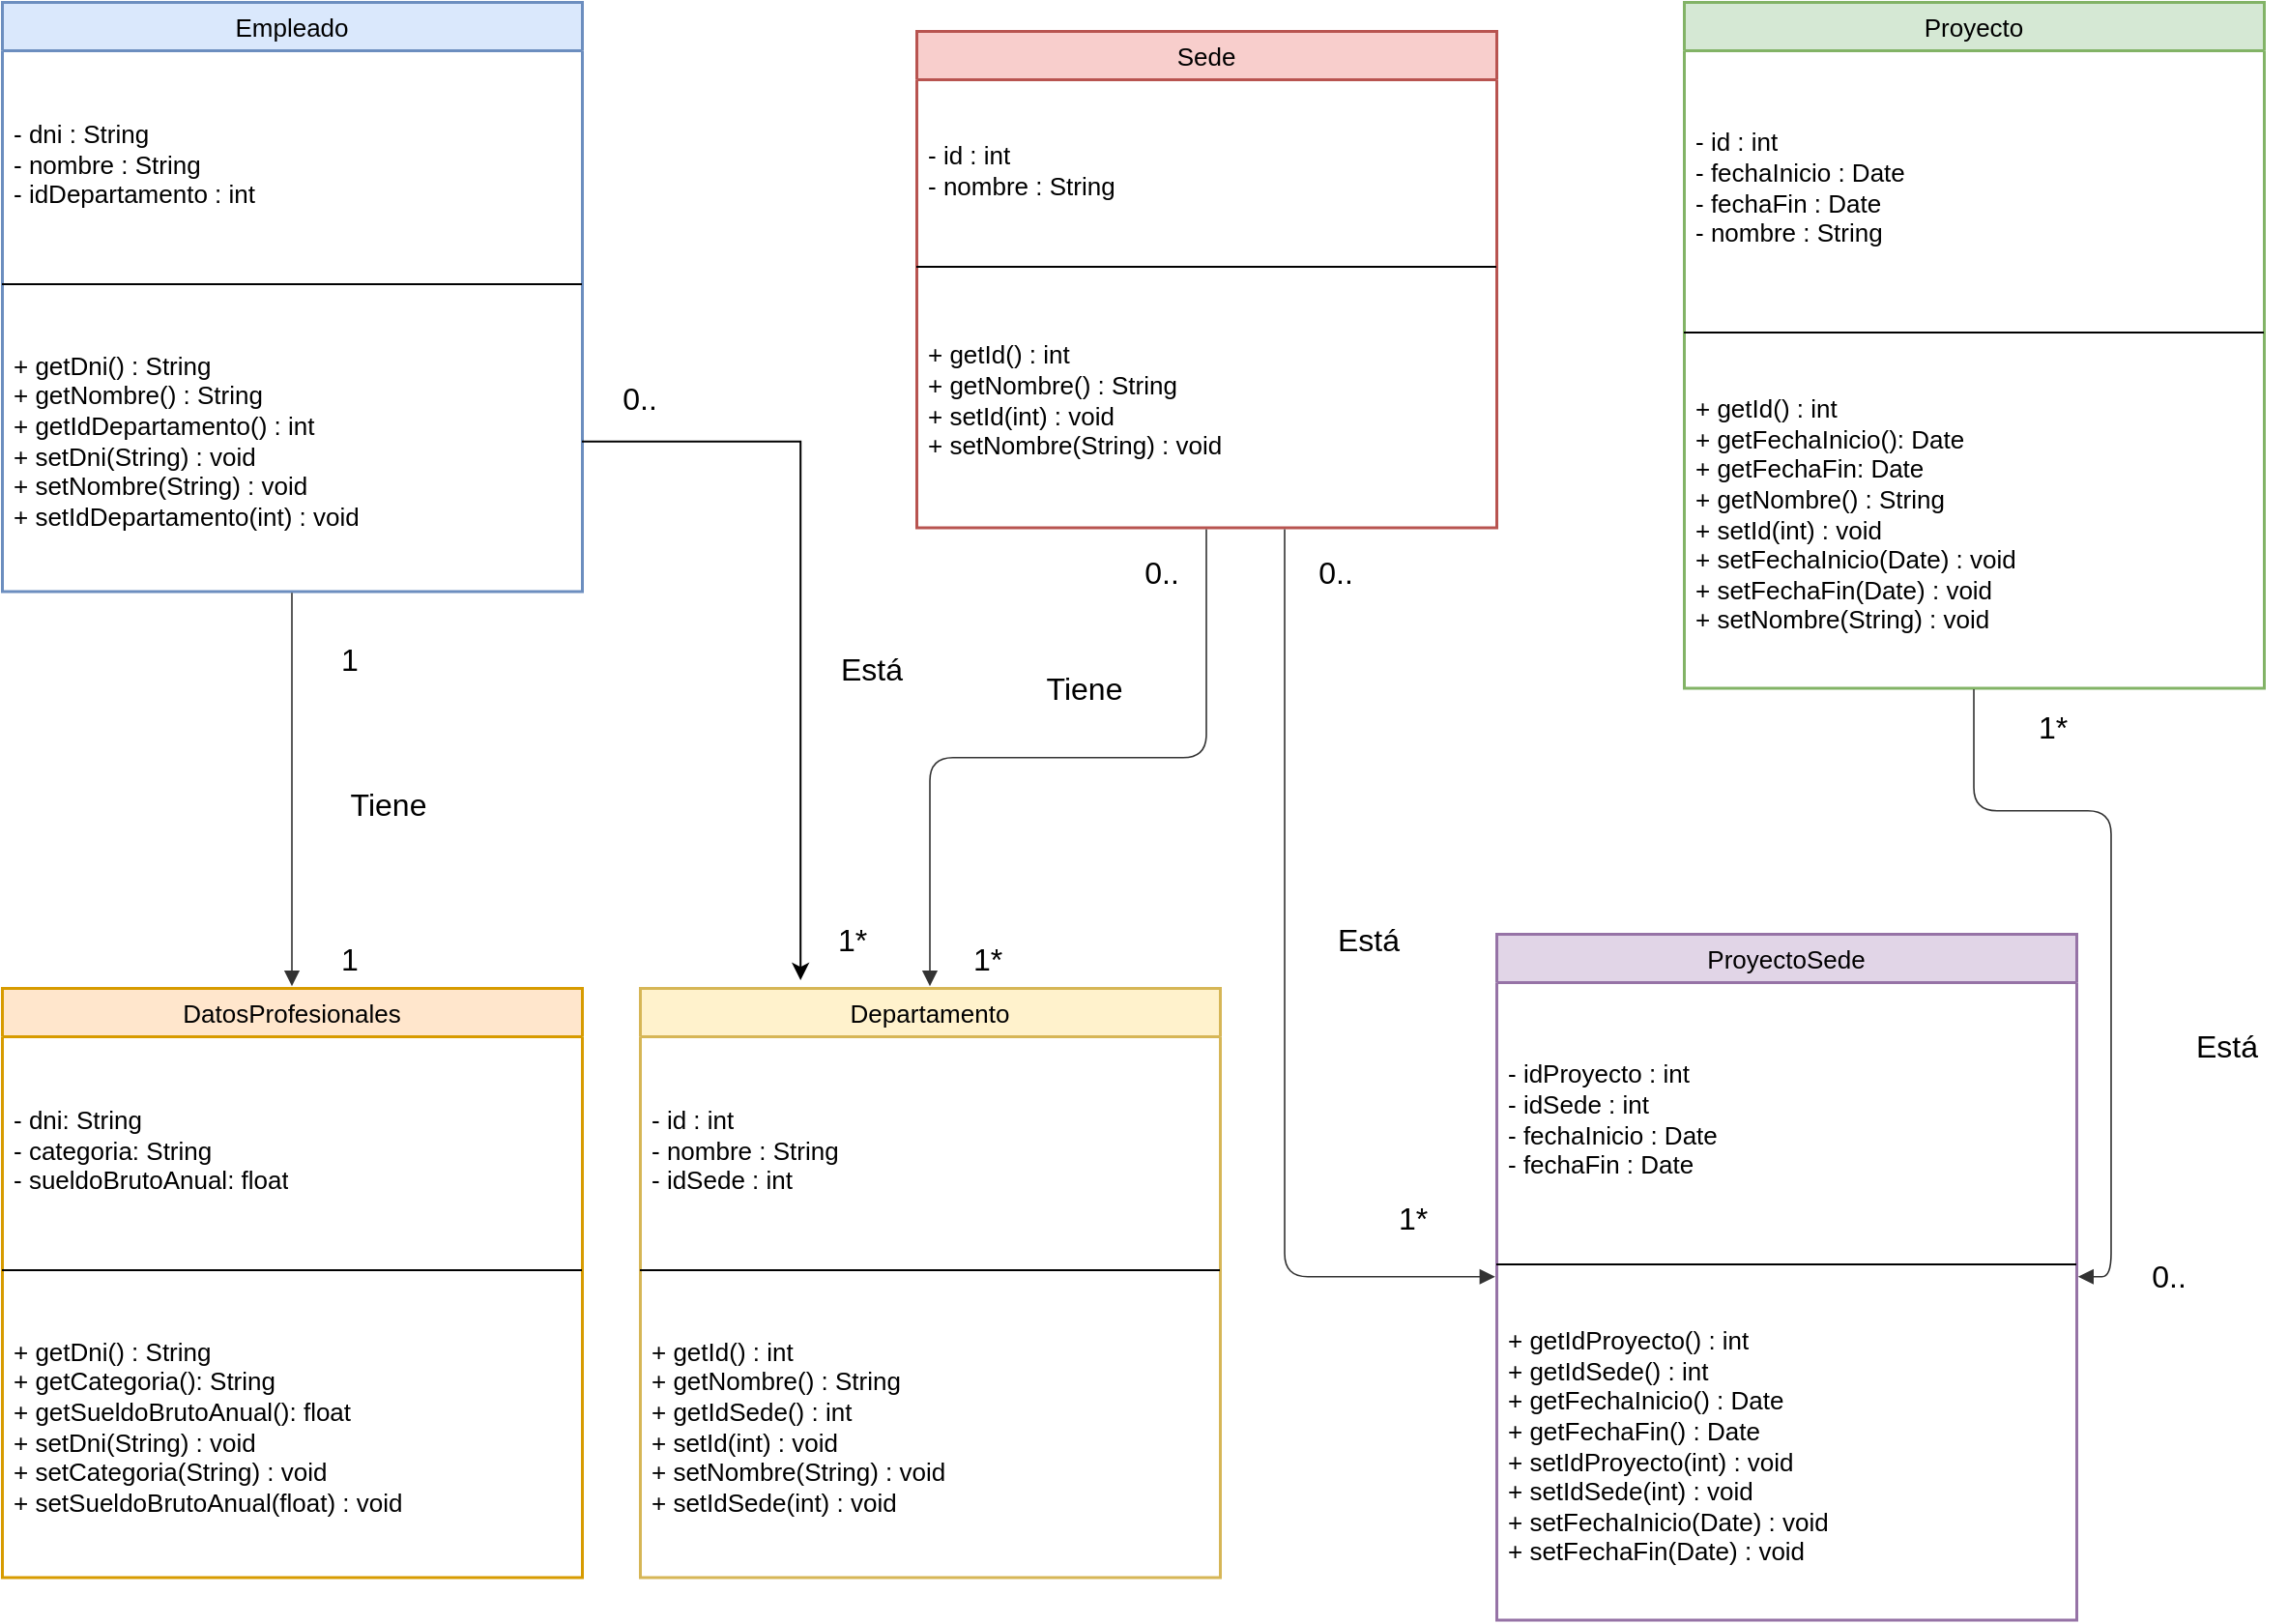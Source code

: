<mxfile version="26.0.6">
  <diagram id="C5RBs43oDa-KdzZeNtuy" name="Page-1">
    <mxGraphModel dx="1434" dy="772" grid="1" gridSize="10" guides="1" tooltips="1" connect="1" arrows="1" fold="1" page="1" pageScale="1" pageWidth="827" pageHeight="1169" math="0" shadow="0">
      <root>
        <mxCell id="WIyWlLk6GJQsqaUBKTNV-0" />
        <mxCell id="WIyWlLk6GJQsqaUBKTNV-1" parent="WIyWlLk6GJQsqaUBKTNV-0" />
        <mxCell id="FgegPoYQqCbtd4iQlpau-4" value="DatosProfesionales" style="html=1;overflow=block;blockSpacing=1;swimlane;childLayout=stackLayout;horizontal=1;horizontalStack=0;resizeParent=1;resizeParentMax=0;resizeLast=0;collapsible=0;fontStyle=0;marginBottom=0;swimlaneFillColor=#ffffff;startSize=25;whiteSpace=wrap;fontSize=13;align=center;spacing=0;strokeColor=#d79b00;strokeOpacity=100;fillOpacity=100;fillColor=#ffe6cc;strokeWidth=1.5;" parent="WIyWlLk6GJQsqaUBKTNV-1" vertex="1">
          <mxGeometry x="90" y="540" width="300" height="304.75" as="geometry" />
        </mxCell>
        <mxCell id="FgegPoYQqCbtd4iQlpau-5" value="- dni: String&#xa;- categoria: String&#xa;- sueldoBrutoAnual: float" style="part=1;html=1;resizeHeight=0;strokeColor=none;fillColor=none;align=left;verticalAlign=middle;spacingLeft=4;spacingRight=4;overflow=hidden;rotatable=0;points=[[0,0.5],[1,0.5]];portConstraint=eastwest;swimlaneFillColor=#ffffff;strokeOpacity=100;fillOpacity=100;whiteSpace=wrap;fontSize=13;" parent="FgegPoYQqCbtd4iQlpau-4" vertex="1">
          <mxGeometry y="25" width="300" height="117" as="geometry" />
        </mxCell>
        <mxCell id="FgegPoYQqCbtd4iQlpau-6" value="" style="line;strokeWidth=1;fillColor=none;align=left;verticalAlign=middle;spacingTop=-1;spacingLeft=3;spacingRight=3;rotatable=0;labelPosition=right;points=[];portConstraint=eastwest;" parent="FgegPoYQqCbtd4iQlpau-4" vertex="1">
          <mxGeometry y="142" width="300" height="8" as="geometry" />
        </mxCell>
        <mxCell id="FgegPoYQqCbtd4iQlpau-7" value="+ getDni() : String&#xa;+ getCategoria(): String&#xa;+ getSueldoBrutoAnual(): float&#xa;+ setDni(String) : void&#xa;+ setCategoria(String) : void&#xa;+ setSueldoBrutoAnual(float) : void" style="part=1;html=1;resizeHeight=0;strokeColor=none;fillColor=none;align=left;verticalAlign=middle;spacingLeft=4;spacingRight=4;overflow=hidden;rotatable=0;points=[[0,0.5],[1,0.5]];portConstraint=eastwest;swimlaneFillColor=#ffffff;strokeOpacity=100;fillOpacity=100;whiteSpace=wrap;fontSize=13;" parent="FgegPoYQqCbtd4iQlpau-4" vertex="1">
          <mxGeometry y="150" width="300" height="154.75" as="geometry" />
        </mxCell>
        <mxCell id="FgegPoYQqCbtd4iQlpau-8" value="Proyecto" style="html=1;overflow=block;blockSpacing=1;swimlane;childLayout=stackLayout;horizontal=1;horizontalStack=0;resizeParent=1;resizeParentMax=0;resizeLast=0;collapsible=0;fontStyle=0;marginBottom=0;swimlaneFillColor=#ffffff;startSize=25;whiteSpace=wrap;fontSize=13;align=center;spacing=0;strokeColor=#82b366;strokeOpacity=100;fillOpacity=100;fillColor=#d5e8d4;strokeWidth=1.5;" parent="WIyWlLk6GJQsqaUBKTNV-1" vertex="1">
          <mxGeometry x="960" y="30" width="300" height="354.75" as="geometry" />
        </mxCell>
        <mxCell id="FgegPoYQqCbtd4iQlpau-9" value="- id : int&#xa;- fechaInicio : Date&#xa;- fechaFin : Date&#xa;- nombre : String" style="part=1;html=1;resizeHeight=0;strokeColor=none;fillColor=none;align=left;verticalAlign=middle;spacingLeft=4;spacingRight=4;overflow=hidden;rotatable=0;points=[[0,0.5],[1,0.5]];portConstraint=eastwest;swimlaneFillColor=#ffffff;strokeOpacity=100;fillOpacity=100;whiteSpace=wrap;fontSize=13;" parent="FgegPoYQqCbtd4iQlpau-8" vertex="1">
          <mxGeometry y="25" width="300" height="142" as="geometry" />
        </mxCell>
        <mxCell id="FgegPoYQqCbtd4iQlpau-10" value="" style="line;strokeWidth=1;fillColor=none;align=left;verticalAlign=middle;spacingTop=-1;spacingLeft=3;spacingRight=3;rotatable=0;labelPosition=right;points=[];portConstraint=eastwest;" parent="FgegPoYQqCbtd4iQlpau-8" vertex="1">
          <mxGeometry y="167" width="300" height="8" as="geometry" />
        </mxCell>
        <mxCell id="FgegPoYQqCbtd4iQlpau-11" value="+ getId() : int&#xa;+ getFechaInicio(): Date&#xa;+ getFechaFin: Date&#xa;+ getNombre() : String&#xa;+ setId(int) : void&#xa;+ setFechaInicio(Date) : void&#xa;+ setFechaFin(Date) : void&#xa;+ setNombre(String) : void" style="part=1;html=1;resizeHeight=0;strokeColor=none;fillColor=none;align=left;verticalAlign=middle;spacingLeft=4;spacingRight=4;overflow=hidden;rotatable=0;points=[[0,0.5],[1,0.5]];portConstraint=eastwest;swimlaneFillColor=#ffffff;strokeOpacity=100;fillOpacity=100;whiteSpace=wrap;fontSize=13;" parent="FgegPoYQqCbtd4iQlpau-8" vertex="1">
          <mxGeometry y="175" width="300" height="179.75" as="geometry" />
        </mxCell>
        <mxCell id="FgegPoYQqCbtd4iQlpau-12" value="Sede" style="html=1;overflow=block;blockSpacing=1;swimlane;childLayout=stackLayout;horizontal=1;horizontalStack=0;resizeParent=1;resizeParentMax=0;resizeLast=0;collapsible=0;fontStyle=0;marginBottom=0;swimlaneFillColor=#ffffff;startSize=25;whiteSpace=wrap;fontSize=13;align=center;spacing=0;strokeColor=#b85450;strokeOpacity=100;fillOpacity=100;fillColor=#f8cecc;strokeWidth=1.5;" parent="WIyWlLk6GJQsqaUBKTNV-1" vertex="1">
          <mxGeometry x="563" y="45" width="300" height="256.75" as="geometry" />
        </mxCell>
        <mxCell id="FgegPoYQqCbtd4iQlpau-13" value="- id : int&#xa;- nombre : String" style="part=1;html=1;resizeHeight=0;strokeColor=none;fillColor=none;align=left;verticalAlign=middle;spacingLeft=4;spacingRight=4;overflow=hidden;rotatable=0;points=[[0,0.5],[1,0.5]];portConstraint=eastwest;swimlaneFillColor=#ffffff;strokeOpacity=100;fillOpacity=100;whiteSpace=wrap;fontSize=13;" parent="FgegPoYQqCbtd4iQlpau-12" vertex="1">
          <mxGeometry y="25" width="300" height="93" as="geometry" />
        </mxCell>
        <mxCell id="FgegPoYQqCbtd4iQlpau-14" value="" style="line;strokeWidth=1;fillColor=none;align=left;verticalAlign=middle;spacingTop=-1;spacingLeft=3;spacingRight=3;rotatable=0;labelPosition=right;points=[];portConstraint=eastwest;" parent="FgegPoYQqCbtd4iQlpau-12" vertex="1">
          <mxGeometry y="118" width="300" height="8" as="geometry" />
        </mxCell>
        <mxCell id="FgegPoYQqCbtd4iQlpau-15" value="+ getId() : int&#xa;+ getNombre() : String&#xa;+ setId(int) : void&#xa;+ setNombre(String) : void" style="part=1;html=1;resizeHeight=0;strokeColor=none;fillColor=none;align=left;verticalAlign=middle;spacingLeft=4;spacingRight=4;overflow=hidden;rotatable=0;points=[[0,0.5],[1,0.5]];portConstraint=eastwest;swimlaneFillColor=#ffffff;strokeOpacity=100;fillOpacity=100;whiteSpace=wrap;fontSize=13;" parent="FgegPoYQqCbtd4iQlpau-12" vertex="1">
          <mxGeometry y="126" width="300" height="130.75" as="geometry" />
        </mxCell>
        <mxCell id="FgegPoYQqCbtd4iQlpau-16" value="Departamento" style="html=1;overflow=block;blockSpacing=1;swimlane;childLayout=stackLayout;horizontal=1;horizontalStack=0;resizeParent=1;resizeParentMax=0;resizeLast=0;collapsible=0;fontStyle=0;marginBottom=0;swimlaneFillColor=#ffffff;startSize=25;whiteSpace=wrap;fontSize=13;align=center;spacing=0;strokeColor=#d6b656;strokeOpacity=100;fillOpacity=100;fillColor=#fff2cc;strokeWidth=1.5;" parent="WIyWlLk6GJQsqaUBKTNV-1" vertex="1">
          <mxGeometry x="420" y="540" width="300" height="304.75" as="geometry" />
        </mxCell>
        <mxCell id="FgegPoYQqCbtd4iQlpau-17" value="- id : int&#xa;- nombre : String&#xa;- idSede : int" style="part=1;html=1;resizeHeight=0;strokeColor=none;fillColor=none;align=left;verticalAlign=middle;spacingLeft=4;spacingRight=4;overflow=hidden;rotatable=0;points=[[0,0.5],[1,0.5]];portConstraint=eastwest;swimlaneFillColor=#ffffff;strokeOpacity=100;fillOpacity=100;whiteSpace=wrap;fontSize=13;" parent="FgegPoYQqCbtd4iQlpau-16" vertex="1">
          <mxGeometry y="25" width="300" height="117" as="geometry" />
        </mxCell>
        <mxCell id="FgegPoYQqCbtd4iQlpau-18" value="" style="line;strokeWidth=1;fillColor=none;align=left;verticalAlign=middle;spacingTop=-1;spacingLeft=3;spacingRight=3;rotatable=0;labelPosition=right;points=[];portConstraint=eastwest;" parent="FgegPoYQqCbtd4iQlpau-16" vertex="1">
          <mxGeometry y="142" width="300" height="8" as="geometry" />
        </mxCell>
        <mxCell id="FgegPoYQqCbtd4iQlpau-19" value="+ getId() : int&#xa;+ getNombre() : String&#xa;+ getIdSede() : int&#xa;+ setId(int) : void&#xa;+ setNombre(String) : void&#xa;+ setIdSede(int) : void" style="part=1;html=1;resizeHeight=0;strokeColor=none;fillColor=none;align=left;verticalAlign=middle;spacingLeft=4;spacingRight=4;overflow=hidden;rotatable=0;points=[[0,0.5],[1,0.5]];portConstraint=eastwest;swimlaneFillColor=#ffffff;strokeOpacity=100;fillOpacity=100;whiteSpace=wrap;fontSize=13;" parent="FgegPoYQqCbtd4iQlpau-16" vertex="1">
          <mxGeometry y="150" width="300" height="154.75" as="geometry" />
        </mxCell>
        <mxCell id="FgegPoYQqCbtd4iQlpau-20" value="Empleado" style="html=1;overflow=block;blockSpacing=1;swimlane;childLayout=stackLayout;horizontal=1;horizontalStack=0;resizeParent=1;resizeParentMax=0;resizeLast=0;collapsible=0;fontStyle=0;marginBottom=0;swimlaneFillColor=#ffffff;startSize=25;whiteSpace=wrap;fontSize=13;align=center;spacing=0;strokeColor=#6c8ebf;strokeOpacity=100;fillOpacity=100;fillColor=#dae8fc;strokeWidth=1.5;" parent="WIyWlLk6GJQsqaUBKTNV-1" vertex="1">
          <mxGeometry x="90" y="30" width="300" height="304.75" as="geometry" />
        </mxCell>
        <mxCell id="FgegPoYQqCbtd4iQlpau-21" value="- dni : String&#xa;- nombre : String&#xa;- idDepartamento : int" style="part=1;html=1;resizeHeight=0;strokeColor=none;fillColor=none;align=left;verticalAlign=middle;spacingLeft=4;spacingRight=4;overflow=hidden;rotatable=0;points=[[0,0.5],[1,0.5]];portConstraint=eastwest;swimlaneFillColor=#ffffff;strokeOpacity=100;fillOpacity=100;whiteSpace=wrap;fontSize=13;" parent="FgegPoYQqCbtd4iQlpau-20" vertex="1">
          <mxGeometry y="25" width="300" height="117" as="geometry" />
        </mxCell>
        <mxCell id="FgegPoYQqCbtd4iQlpau-22" value="" style="line;strokeWidth=1;fillColor=none;align=left;verticalAlign=middle;spacingTop=-1;spacingLeft=3;spacingRight=3;rotatable=0;labelPosition=right;points=[];portConstraint=eastwest;" parent="FgegPoYQqCbtd4iQlpau-20" vertex="1">
          <mxGeometry y="142" width="300" height="8" as="geometry" />
        </mxCell>
        <mxCell id="FgegPoYQqCbtd4iQlpau-23" value="+ getDni() : String&#xa;+ getNombre() : String&#xa;+ getIdDepartamento() : int&#xa;+ setDni(String) : void&#xa;+ setNombre(String) : void&#xa;+ setIdDepartamento(int) : void" style="part=1;html=1;resizeHeight=0;strokeColor=none;fillColor=none;align=left;verticalAlign=middle;spacingLeft=4;spacingRight=4;overflow=hidden;rotatable=0;points=[[0,0.5],[1,0.5]];portConstraint=eastwest;swimlaneFillColor=#ffffff;strokeOpacity=100;fillOpacity=100;whiteSpace=wrap;fontSize=13;" parent="FgegPoYQqCbtd4iQlpau-20" vertex="1">
          <mxGeometry y="150" width="300" height="154.75" as="geometry" />
        </mxCell>
        <mxCell id="FgegPoYQqCbtd4iQlpau-24" value="ProyectoSede" style="html=1;overflow=block;blockSpacing=1;swimlane;childLayout=stackLayout;horizontal=1;horizontalStack=0;resizeParent=1;resizeParentMax=0;resizeLast=0;collapsible=0;fontStyle=0;marginBottom=0;swimlaneFillColor=#ffffff;startSize=25;whiteSpace=wrap;fontSize=13;align=center;spacing=0;strokeColor=#9673a6;strokeOpacity=100;fillOpacity=100;fillColor=#e1d5e7;strokeWidth=1.5;" parent="WIyWlLk6GJQsqaUBKTNV-1" vertex="1">
          <mxGeometry x="863" y="512" width="300" height="354.75" as="geometry" />
        </mxCell>
        <mxCell id="FgegPoYQqCbtd4iQlpau-25" value="- idProyecto : int&#xa;- idSede : int&#xa;- fechaInicio : Date&#xa;- fechaFin : Date" style="part=1;html=1;resizeHeight=0;strokeColor=none;fillColor=none;align=left;verticalAlign=middle;spacingLeft=4;spacingRight=4;overflow=hidden;rotatable=0;points=[[0,0.5],[1,0.5]];portConstraint=eastwest;swimlaneFillColor=#ffffff;strokeOpacity=100;fillOpacity=100;whiteSpace=wrap;fontSize=13;" parent="FgegPoYQqCbtd4iQlpau-24" vertex="1">
          <mxGeometry y="25" width="300" height="142" as="geometry" />
        </mxCell>
        <mxCell id="FgegPoYQqCbtd4iQlpau-26" value="" style="line;strokeWidth=1;fillColor=none;align=left;verticalAlign=middle;spacingTop=-1;spacingLeft=3;spacingRight=3;rotatable=0;labelPosition=right;points=[];portConstraint=eastwest;" parent="FgegPoYQqCbtd4iQlpau-24" vertex="1">
          <mxGeometry y="167" width="300" height="8" as="geometry" />
        </mxCell>
        <mxCell id="FgegPoYQqCbtd4iQlpau-27" value="+ getIdProyecto() : int&#xa;+ getIdSede() : int&#xa;+ getFechaInicio() : Date&#xa;+ getFechaFin() : Date&#xa;+ setIdProyecto(int) : void&#xa;+ setIdSede(int) : void&#xa;+ setFechaInicio(Date) : void&#xa;+ setFechaFin(Date)  : void" style="part=1;html=1;resizeHeight=0;strokeColor=none;fillColor=none;align=left;verticalAlign=middle;spacingLeft=4;spacingRight=4;overflow=hidden;rotatable=0;points=[[0,0.5],[1,0.5]];portConstraint=eastwest;swimlaneFillColor=#ffffff;strokeOpacity=100;fillOpacity=100;whiteSpace=wrap;fontSize=13;" parent="FgegPoYQqCbtd4iQlpau-24" vertex="1">
          <mxGeometry y="175" width="300" height="179.75" as="geometry" />
        </mxCell>
        <mxCell id="FgegPoYQqCbtd4iQlpau-28" value="" style="html=1;jettySize=18;whiteSpace=wrap;fontSize=13;strokeColor=#333333;strokeOpacity=100;strokeWidth=0.8;rounded=1;arcSize=24;edgeStyle=orthogonalEdgeStyle;startArrow=none;endArrow=block;endFill=1;exitX=0.5;exitY=1.004;exitPerimeter=0;entryX=0.5;entryY=-0.003;entryPerimeter=0;lucidId=q3.JrJU8sa.W;" parent="WIyWlLk6GJQsqaUBKTNV-1" source="FgegPoYQqCbtd4iQlpau-12" target="FgegPoYQqCbtd4iQlpau-16" edge="1">
          <mxGeometry width="100" height="100" relative="1" as="geometry">
            <Array as="points" />
          </mxGeometry>
        </mxCell>
        <mxCell id="FgegPoYQqCbtd4iQlpau-29" value="" style="html=1;jettySize=18;whiteSpace=wrap;fontSize=13;strokeColor=#333333;strokeOpacity=100;strokeWidth=0.8;rounded=1;arcSize=24;edgeStyle=orthogonalEdgeStyle;startArrow=none;endArrow=block;endFill=1;exitX=0.635;exitY=1.004;exitPerimeter=0;entryX=-0.002;entryY=0.5;entryPerimeter=0;lucidId=D3.JcbuY1j_F;" parent="WIyWlLk6GJQsqaUBKTNV-1" source="FgegPoYQqCbtd4iQlpau-12" target="FgegPoYQqCbtd4iQlpau-24" edge="1">
          <mxGeometry width="100" height="100" relative="1" as="geometry">
            <Array as="points" />
          </mxGeometry>
        </mxCell>
        <mxCell id="FgegPoYQqCbtd4iQlpau-30" value="" style="html=1;jettySize=18;whiteSpace=wrap;fontSize=13;strokeColor=#333333;strokeOpacity=100;strokeWidth=0.8;rounded=1;arcSize=24;edgeStyle=orthogonalEdgeStyle;startArrow=none;endArrow=block;endFill=1;exitX=0.5;exitY=1.002;exitPerimeter=0;entryX=1.003;entryY=0.5;entryPerimeter=0;lucidId=Q3.JiB~8W05B;" parent="WIyWlLk6GJQsqaUBKTNV-1" source="FgegPoYQqCbtd4iQlpau-8" target="FgegPoYQqCbtd4iQlpau-24" edge="1">
          <mxGeometry width="100" height="100" relative="1" as="geometry">
            <Array as="points" />
          </mxGeometry>
        </mxCell>
        <mxCell id="FgegPoYQqCbtd4iQlpau-31" value="" style="html=1;jettySize=18;whiteSpace=wrap;fontSize=13;strokeColor=#333333;strokeOpacity=100;strokeWidth=0.8;rounded=1;arcSize=24;edgeStyle=orthogonalEdgeStyle;startArrow=none;endArrow=block;endFill=1;exitX=0.5;exitY=1.003;exitPerimeter=0;entryX=0.5;entryY=-0.003;entryPerimeter=0;lucidId=33.JXcC.a~SP;" parent="WIyWlLk6GJQsqaUBKTNV-1" source="FgegPoYQqCbtd4iQlpau-20" target="FgegPoYQqCbtd4iQlpau-4" edge="1">
          <mxGeometry width="100" height="100" relative="1" as="geometry">
            <Array as="points" />
          </mxGeometry>
        </mxCell>
        <mxCell id="FgegPoYQqCbtd4iQlpau-32" value="&lt;span style=&quot;font-size: 16px;&quot;&gt;Tiene&lt;/span&gt;" style="text;html=1;align=center;verticalAlign=middle;whiteSpace=wrap;rounded=0;" parent="WIyWlLk6GJQsqaUBKTNV-1" vertex="1">
          <mxGeometry x="620" y="370" width="60" height="30" as="geometry" />
        </mxCell>
        <mxCell id="FgegPoYQqCbtd4iQlpau-33" value="&lt;span style=&quot;font-size: 16px;&quot;&gt;1*&lt;/span&gt;" style="text;html=1;align=center;verticalAlign=middle;whiteSpace=wrap;rounded=0;" parent="WIyWlLk6GJQsqaUBKTNV-1" vertex="1">
          <mxGeometry x="570" y="510" width="60" height="30" as="geometry" />
        </mxCell>
        <mxCell id="FgegPoYQqCbtd4iQlpau-34" value="&lt;span style=&quot;font-size: 16px;&quot;&gt;0..&lt;/span&gt;" style="text;html=1;align=center;verticalAlign=middle;whiteSpace=wrap;rounded=0;" parent="WIyWlLk6GJQsqaUBKTNV-1" vertex="1">
          <mxGeometry x="660" y="310" width="60" height="30" as="geometry" />
        </mxCell>
        <mxCell id="FgegPoYQqCbtd4iQlpau-35" value="&lt;span style=&quot;font-size: 16px;&quot;&gt;Tiene&lt;/span&gt;" style="text;html=1;align=center;verticalAlign=middle;whiteSpace=wrap;rounded=0;" parent="WIyWlLk6GJQsqaUBKTNV-1" vertex="1">
          <mxGeometry x="260" y="430" width="60" height="30" as="geometry" />
        </mxCell>
        <mxCell id="FgegPoYQqCbtd4iQlpau-36" value="&lt;span style=&quot;font-size: 16px;&quot;&gt;1&lt;/span&gt;" style="text;html=1;align=center;verticalAlign=middle;whiteSpace=wrap;rounded=0;" parent="WIyWlLk6GJQsqaUBKTNV-1" vertex="1">
          <mxGeometry x="240" y="354.75" width="60" height="30" as="geometry" />
        </mxCell>
        <mxCell id="FgegPoYQqCbtd4iQlpau-37" value="&lt;span style=&quot;font-size: 16px;&quot;&gt;1&lt;/span&gt;" style="text;html=1;align=center;verticalAlign=middle;whiteSpace=wrap;rounded=0;" parent="WIyWlLk6GJQsqaUBKTNV-1" vertex="1">
          <mxGeometry x="240" y="510" width="60" height="30" as="geometry" />
        </mxCell>
        <mxCell id="FgegPoYQqCbtd4iQlpau-38" value="&lt;span style=&quot;font-size: 16px;&quot;&gt;0..&lt;/span&gt;" style="text;html=1;align=center;verticalAlign=middle;whiteSpace=wrap;rounded=0;" parent="WIyWlLk6GJQsqaUBKTNV-1" vertex="1">
          <mxGeometry x="1181" y="674.38" width="60" height="30" as="geometry" />
        </mxCell>
        <mxCell id="FgegPoYQqCbtd4iQlpau-39" value="&lt;span style=&quot;font-size: 16px;&quot;&gt;1*&lt;/span&gt;" style="text;html=1;align=center;verticalAlign=middle;whiteSpace=wrap;rounded=0;" parent="WIyWlLk6GJQsqaUBKTNV-1" vertex="1">
          <mxGeometry x="1121" y="390" width="60" height="30" as="geometry" />
        </mxCell>
        <mxCell id="FgegPoYQqCbtd4iQlpau-40" value="&lt;span style=&quot;font-size: 16px;&quot;&gt;Está&lt;/span&gt;" style="text;html=1;align=center;verticalAlign=middle;whiteSpace=wrap;rounded=0;" parent="WIyWlLk6GJQsqaUBKTNV-1" vertex="1">
          <mxGeometry x="1211" y="555" width="60" height="30" as="geometry" />
        </mxCell>
        <mxCell id="FgegPoYQqCbtd4iQlpau-41" value="&lt;span style=&quot;font-size: 16px;&quot;&gt;Está&lt;/span&gt;" style="text;html=1;align=center;verticalAlign=middle;whiteSpace=wrap;rounded=0;" parent="WIyWlLk6GJQsqaUBKTNV-1" vertex="1">
          <mxGeometry x="767" y="500" width="60" height="30" as="geometry" />
        </mxCell>
        <mxCell id="FgegPoYQqCbtd4iQlpau-42" value="&lt;span style=&quot;font-size: 16px;&quot;&gt;1*&lt;/span&gt;" style="text;html=1;align=center;verticalAlign=middle;whiteSpace=wrap;rounded=0;" parent="WIyWlLk6GJQsqaUBKTNV-1" vertex="1">
          <mxGeometry x="790" y="644.38" width="60" height="30" as="geometry" />
        </mxCell>
        <mxCell id="FgegPoYQqCbtd4iQlpau-43" value="&lt;span style=&quot;font-size: 16px;&quot;&gt;0..&lt;/span&gt;" style="text;html=1;align=center;verticalAlign=middle;whiteSpace=wrap;rounded=0;" parent="WIyWlLk6GJQsqaUBKTNV-1" vertex="1">
          <mxGeometry x="750" y="310" width="60" height="30" as="geometry" />
        </mxCell>
        <mxCell id="DH3rXu_swgAdDFIKM5Oi-1" style="edgeStyle=orthogonalEdgeStyle;rounded=0;orthogonalLoop=1;jettySize=auto;html=1;exitX=1;exitY=0.5;exitDx=0;exitDy=0;entryX=0.277;entryY=-0.013;entryDx=0;entryDy=0;entryPerimeter=0;" edge="1" parent="WIyWlLk6GJQsqaUBKTNV-1" source="FgegPoYQqCbtd4iQlpau-23" target="FgegPoYQqCbtd4iQlpau-16">
          <mxGeometry relative="1" as="geometry" />
        </mxCell>
        <mxCell id="DH3rXu_swgAdDFIKM5Oi-2" value="&lt;span style=&quot;font-size: 16px;&quot;&gt;0..&lt;/span&gt;" style="text;html=1;align=center;verticalAlign=middle;whiteSpace=wrap;rounded=0;" vertex="1" parent="WIyWlLk6GJQsqaUBKTNV-1">
          <mxGeometry x="390" y="220" width="60" height="30" as="geometry" />
        </mxCell>
        <mxCell id="DH3rXu_swgAdDFIKM5Oi-3" value="&lt;span style=&quot;font-size: 16px;&quot;&gt;1*&lt;/span&gt;" style="text;html=1;align=center;verticalAlign=middle;whiteSpace=wrap;rounded=0;" vertex="1" parent="WIyWlLk6GJQsqaUBKTNV-1">
          <mxGeometry x="500" y="500" width="60" height="30" as="geometry" />
        </mxCell>
        <mxCell id="DH3rXu_swgAdDFIKM5Oi-4" value="&lt;span style=&quot;font-size: 16px;&quot;&gt;Está&lt;/span&gt;" style="text;html=1;align=center;verticalAlign=middle;whiteSpace=wrap;rounded=0;" vertex="1" parent="WIyWlLk6GJQsqaUBKTNV-1">
          <mxGeometry x="510" y="360" width="60" height="30" as="geometry" />
        </mxCell>
      </root>
    </mxGraphModel>
  </diagram>
</mxfile>
